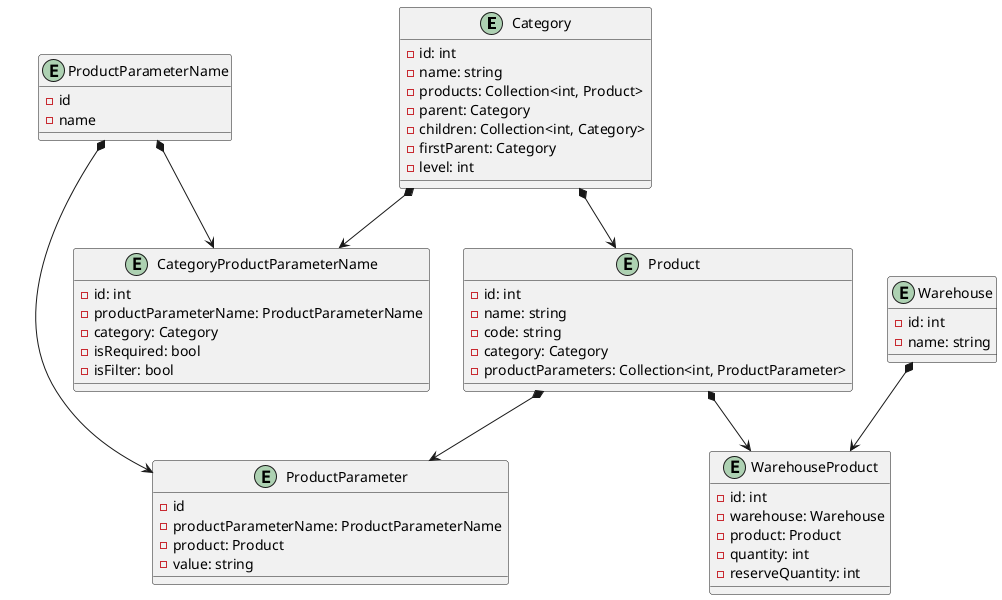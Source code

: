 @startuml

Entity Category {
    - id: int
    - name: string
    - products: Collection<int, Product>
    - parent: Category
    - children: Collection<int, Category>
    - firstParent: Category
    - level: int
}

Entity Product {
    - id: int
    - name: string
    - code: string
    - category: Category
    - productParameters: Collection<int, ProductParameter>
}

Entity ProductParameterName {
    - id
    - name
}

Entity ProductParameter {
    - id
    - productParameterName: ProductParameterName
    - product: Product
    - value: string
}

Entity CategoryProductParameterName {
    - id: int
    - productParameterName: ProductParameterName
    - category: Category
    - isRequired: bool
    - isFilter: bool
}

Entity Warehouse {
    - id: int
    - name: string
}

Entity WarehouseProduct {
    - id: int
    - warehouse: Warehouse
    - product: Product
    - quantity: int
    - reserveQuantity: int
}

Product *--> ProductParameter
ProductParameterName *--> ProductParameter
Category *--> CategoryProductParameterName
Category *--> Product
ProductParameterName *--> CategoryProductParameterName
Product *--> WarehouseProduct
Warehouse *-->WarehouseProduct

@enduml